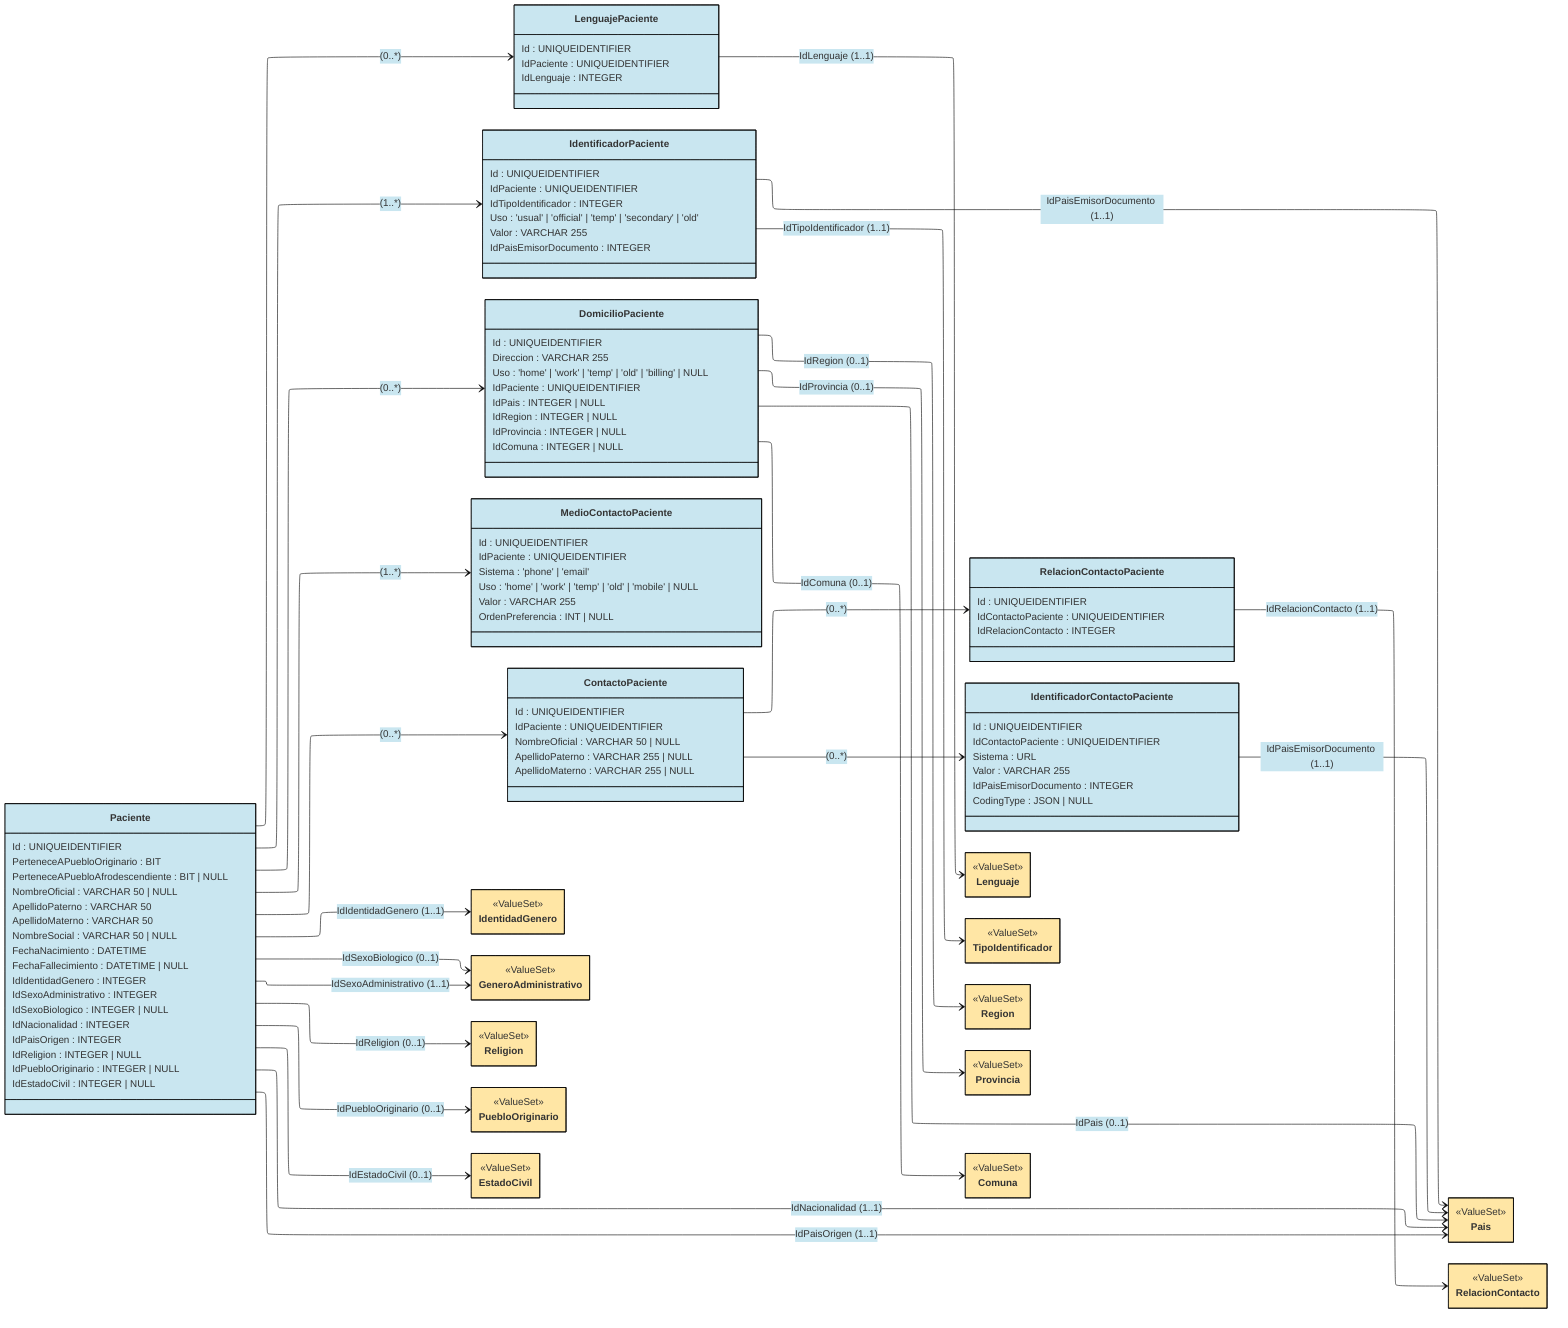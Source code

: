 ---
config:
  layout: elk
  theme: base
  class:
    hideEmptyMembersBox: true
  themeVariables:
    primaryBorderColor: "#000000"
    primaryColor: "#C9E6F0"
---

classDiagram
direction LR

%% Pendientes:
%% - generalPractitioner
%% - nombre oficial y nombre social deben ser una lista en vez de un valor unico
class Paciente {
  Id : UNIQUEIDENTIFIER
  PerteneceAPuebloOriginario : BIT
  PerteneceAPuebloAfrodescendiente : BIT | NULL
  %% Cada nombre está delimitado por el carácter "|"
  NombreOficial : VARCHAR 50 | NULL
  ApellidoPaterno : VARCHAR 50
  ApellidoMaterno : VARCHAR 50
  %% Cada nombre está delimitado por el carácter "|"
  NombreSocial : VARCHAR 50 | NULL
  FechaNacimiento : DATETIME
  FechaFallecimiento : DATETIME | NULL
  IdIdentidadGenero : INTEGER
  IdSexoAdministrativo : INTEGER
  IdSexoBiologico : INTEGER | NULL
  IdNacionalidad : INTEGER
  IdPaisOrigen : INTEGER
  IdReligion : INTEGER | NULL
  IdPuebloOriginario : INTEGER | NULL
  IdEstadoCivil : INTEGER | NULL
}

class LenguajePaciente {
  Id : UNIQUEIDENTIFIER
  IdPaciente : UNIQUEIDENTIFIER
  IdLenguaje : INTEGER
}

class IdentificadorPaciente {
  Id : UNIQUEIDENTIFIER
  IdPaciente : UNIQUEIDENTIFIER
  IdTipoIdentificador : INTEGER
  Uso : 'usual' | 'official' | 'temp' | 'secondary' | 'old'
  Valor : VARCHAR 255
  IdPaisEmisorDocumento : INTEGER
}

class DomicilioPaciente {
  Id : UNIQUEIDENTIFIER
  Direccion : VARCHAR 255
  Uso : 'home' | 'work' | 'temp' | 'old' | 'billing' | NULL
  IdPaciente : UNIQUEIDENTIFIER
  IdPais : INTEGER | NULL
  IdRegion : INTEGER | NULL
  IdProvincia : INTEGER | NULL
  IdComuna : INTEGER | NULL
}

class MedioContactoPaciente {
  Id : UNIQUEIDENTIFIER
  IdPaciente : UNIQUEIDENTIFIER
  Sistema : 'phone' | 'email'
  Uso : 'home' | 'work' | 'temp' | 'old' | 'mobile' | NULL
  Valor : VARCHAR 255
  OrdenPreferencia : INT | NULL
}

class ContactoPaciente {
  Id : UNIQUEIDENTIFIER
  IdPaciente : UNIQUEIDENTIFIER
  %% Cada nombre está delimitado por el carácter "|"
  NombreOficial : VARCHAR 50 | NULL
  ApellidoPaterno : VARCHAR 255 | NULL
  ApellidoMaterno : VARCHAR 255 | NULL
}

class RelacionContactoPaciente {
  Id : UNIQUEIDENTIFIER
  IdContactoPaciente : UNIQUEIDENTIFIER
  IdRelacionContacto : INTEGER
}

class IdentificadorContactoPaciente {
  Id : UNIQUEIDENTIFIER
  IdContactoPaciente : UNIQUEIDENTIFIER
  Sistema : URL
  Valor : VARCHAR 255
  IdPaisEmisorDocumento : INTEGER
  CodingType : JSON | NULL
}

class IdentidadGenero {
  <<ValueSet>>
}
style IdentidadGenero fill:#FFE6A5

class GeneroAdministrativo {
  <<ValueSet>>
}
style GeneroAdministrativo fill:#FFE6A5

class Pais {
  <<ValueSet>>
}
style Pais fill:#FFE6A5

class Religion {
  <<ValueSet>>
}
style Religion fill:#FFE6A5

class PuebloOriginario {
  <<ValueSet>>
}
style PuebloOriginario fill:#FFE6A5

class EstadoCivil {
  <<ValueSet>>
}
style EstadoCivil fill:#FFE6A5

class Lenguaje {
  <<ValueSet>>
}
style Lenguaje fill:#FFE6A5

class TipoIdentificador {
  <<ValueSet>>
}
style TipoIdentificador fill:#FFE6A5

class Region {
  <<ValueSet>>
}
style Region fill:#FFE6A5

class Provincia {
  <<ValueSet>>
}
style Provincia fill:#FFE6A5

class Comuna {
  <<ValueSet>>
}
style Comuna fill:#FFE6A5

class RelacionContacto {
  <<ValueSet>>
}
style RelacionContacto fill:#FFE6A5

%% Relaciones
Paciente --> IdentidadGenero: IdIdentidadGenero (1..1)
Paciente --> GeneroAdministrativo: IdSexoAdministrativo (1..1)
Paciente --> GeneroAdministrativo: IdSexoBiologico (0..1)
Paciente --> Religion: IdReligion (0..1)
Paciente --> PuebloOriginario: IdPuebloOriginario (0..1)
Paciente --> EstadoCivil: IdEstadoCivil (0..1)
Paciente --> Pais: IdNacionalidad (1..1)
Paciente --> IdentificadorPaciente: (1..*)
Paciente --> Pais: IdPaisOrigen (1..1)
Paciente --> LenguajePaciente: (0..*)
Paciente --> ContactoPaciente: (0..*)
Paciente --> MedioContactoPaciente: (1..*)
Paciente --> DomicilioPaciente: (0..*)

DomicilioPaciente --> Pais: IdPais (0..1)
DomicilioPaciente --> Region: IdRegion (0..1)
DomicilioPaciente --> Provincia: IdProvincia (0..1)
DomicilioPaciente --> Comuna: IdComuna (0..1)

LenguajePaciente --> Lenguaje: IdLenguaje (1..1)
IdentificadorPaciente --> TipoIdentificador: IdTipoIdentificador (1..1)
IdentificadorPaciente --> Pais: IdPaisEmisorDocumento (1..1)



ContactoPaciente --> IdentificadorContactoPaciente: (0..*)
ContactoPaciente --> RelacionContactoPaciente: (0..*)


RelacionContactoPaciente --> RelacionContacto: IdRelacionContacto (1..1)
IdentificadorContactoPaciente --> Pais: IdPaisEmisorDocumento (1..1)


link IdentificadorPaciente "https://build.fhir.org/ig/Minsal-CL/SIGTEv2-IG/StructureDefinition-PatientLE-definitions.html#Patient.identifier"
link TipoIdentificador "https://hl7chile.cl/fhir/ig/clcore/1.9.2/ValueSet-VSTipoIdentificador.html"
link Pais "https://hl7chile.cl/fhir/ig/clcore/1.9.2/ValueSet-CodPais.html"
link IdentidadGenero "https://hl7chile.cl/fhir/ig/clcore/1.9.2/ValueSet-VSIdentidaddeGenero.html"
link GeneroAdministrativo "https://hl7.org/fhir/R4/valueset-administrative-gender.html"
link Religion "https://build.fhir.org/ig/Minsal-CL/SIGTEv2-IG/ValueSet-VSReligion.html"
link PuebloOriginario "https://build.fhir.org/ig/Minsal-CL/SIGTEv2-IG/ValueSet-PueblosOriginariosVS.html"
link EstadoCivil "https://build.fhir.org/ig/Minsal-CL/SIGTEv2-IG/ValueSet-VSEstadoCivil.html"
link RelacionContactoPaciente "https://hl7.org/fhir/R4/valueset-patient-contactrelationship.html"
link Comuna "https://hl7chile.cl/fhir/ig/clcore/1.9.2/ValueSet-VSCodigosComunaCL.html"
link Provincia "https://hl7chile.cl/fhir/ig/clcore/1.9.2/ValueSet-VSCodigosProvinciasCL.html"
link Region "https://hl7chile.cl/fhir/ig/clcore/1.9.2/ValueSet-VSCodigosRegionesCL.html"
link Lenguaje "https://hl7chile.cl/fhir/ig/clcore/1.9.2/ValueSet-VSCodigoslenguaje.html"